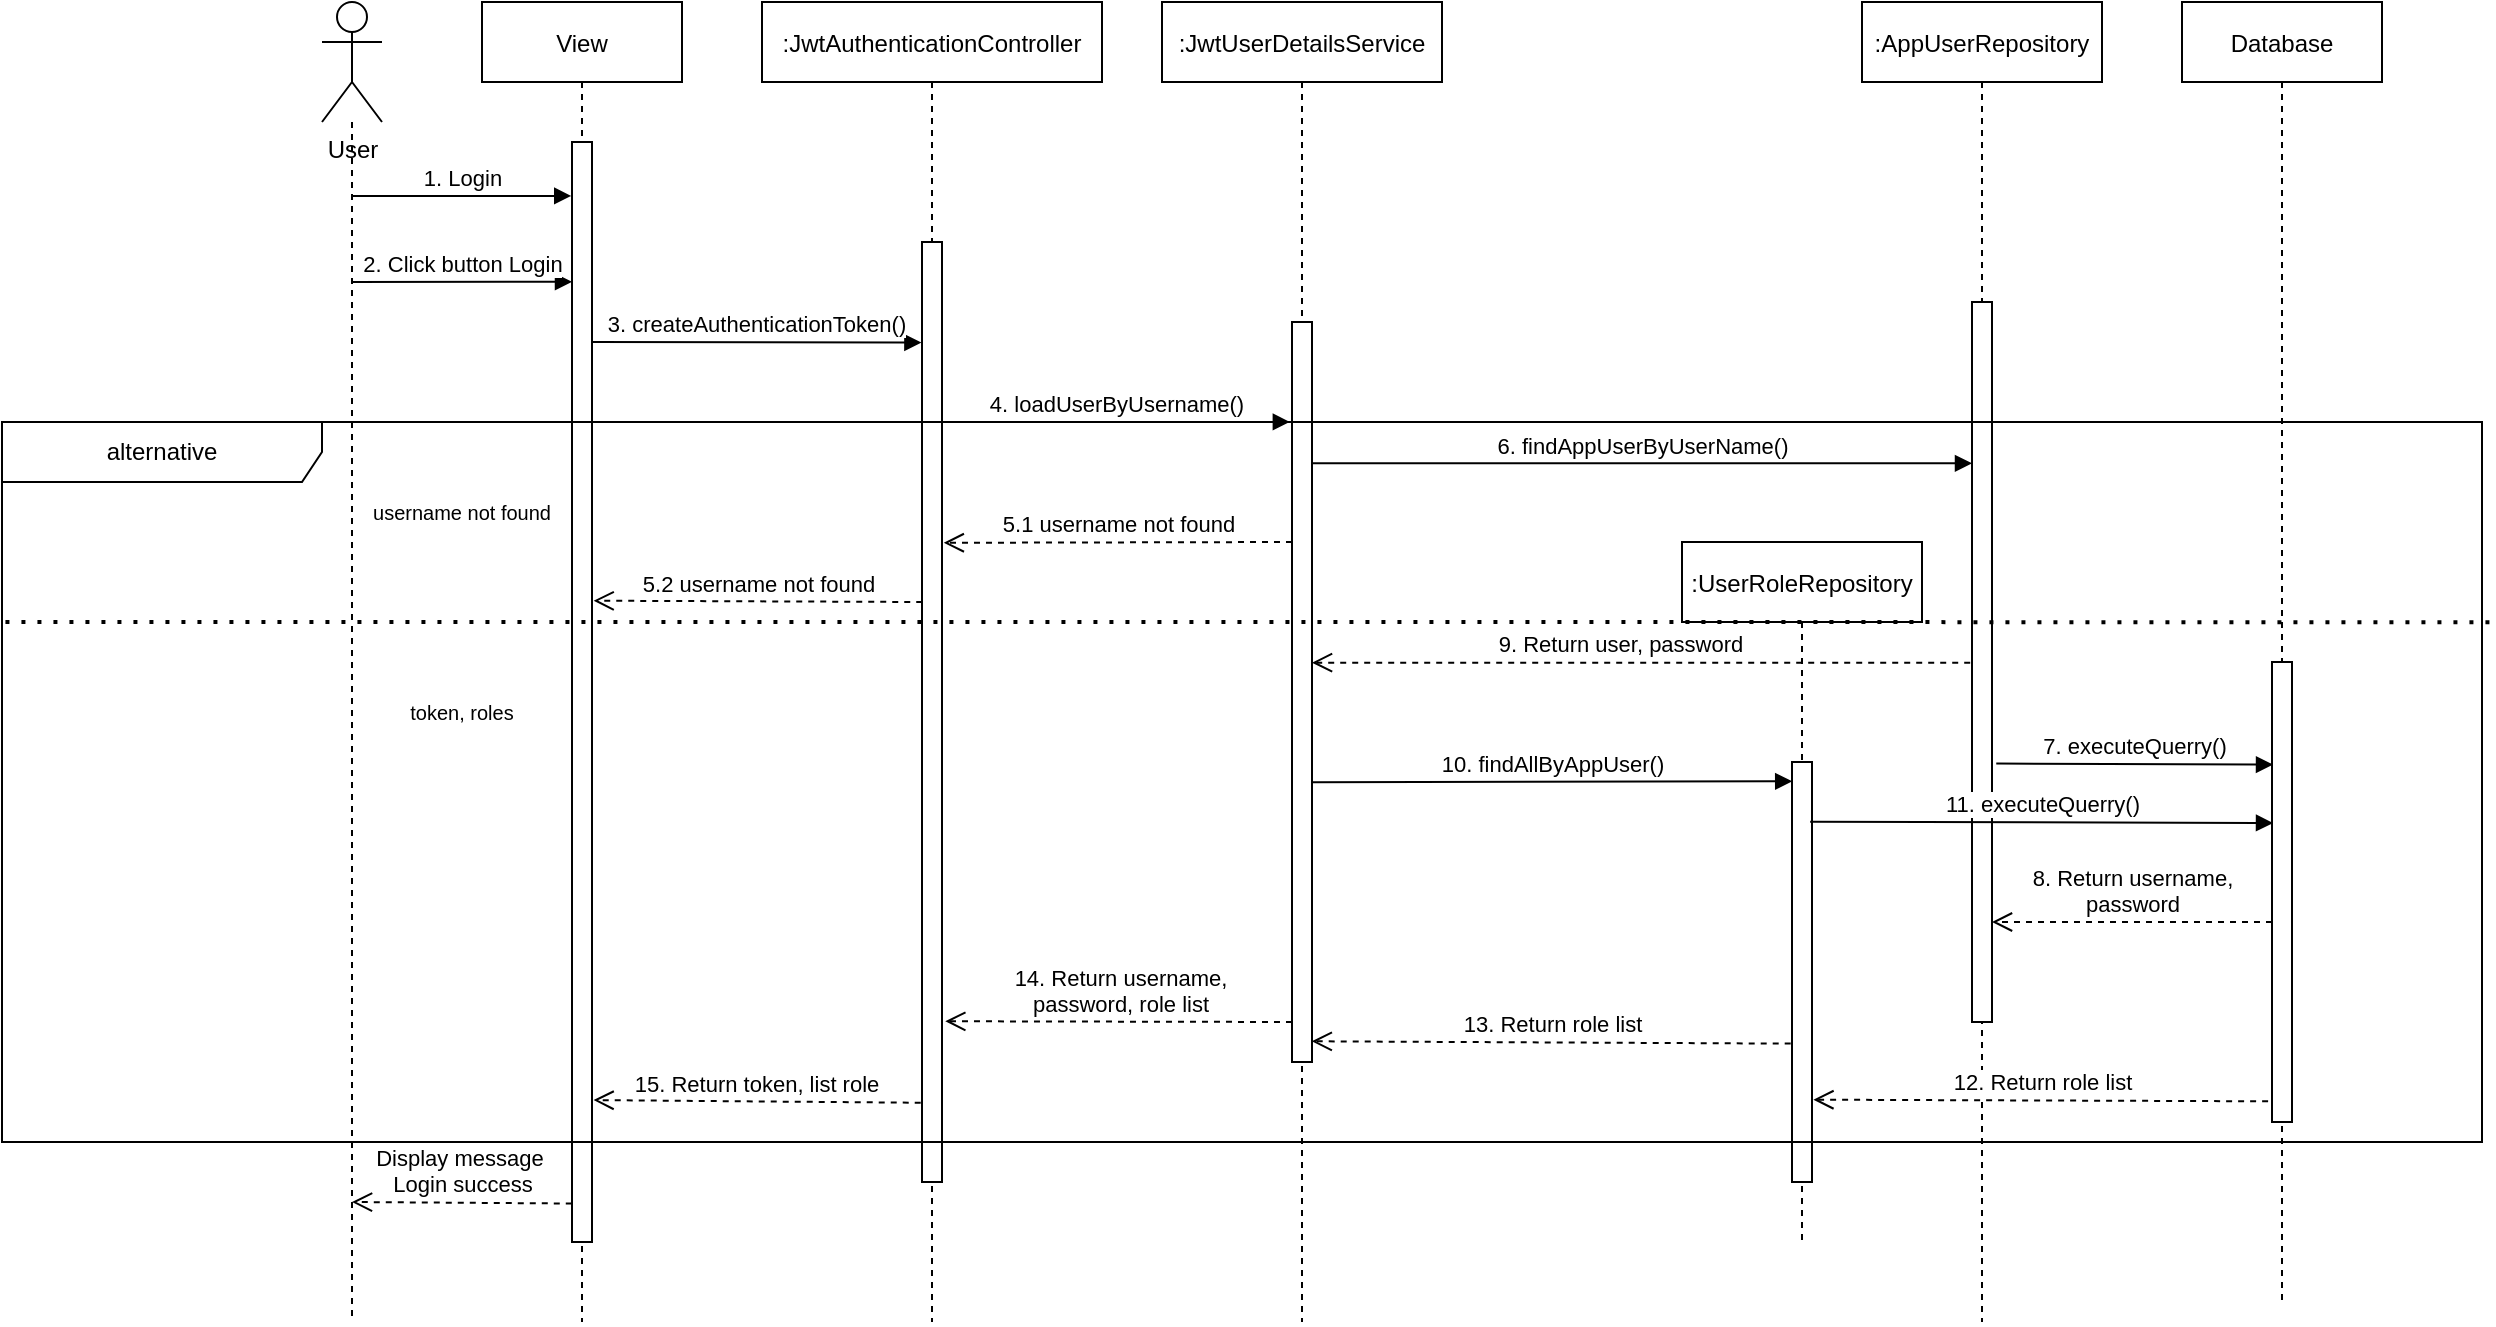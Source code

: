 <mxfile version="20.2.3" type="device"><diagram id="kgpKYQtTHZ0yAKxKKP6v" name="Page-1"><mxGraphModel dx="2272" dy="754" grid="1" gridSize="10" guides="1" tooltips="1" connect="1" arrows="1" fold="1" page="1" pageScale="1" pageWidth="850" pageHeight="1100" math="0" shadow="0"><root><mxCell id="0"/><mxCell id="1" parent="0"/><mxCell id="1rYxMRe_m1wBD9LGmmaj-11" style="edgeStyle=orthogonalEdgeStyle;rounded=0;orthogonalLoop=1;jettySize=auto;html=1;dashed=1;endArrow=none;endFill=0;" parent="1" source="1rYxMRe_m1wBD9LGmmaj-10" edge="1"><mxGeometry relative="1" as="geometry"><mxPoint x="95" y="1070" as="targetPoint"/></mxGeometry></mxCell><mxCell id="1rYxMRe_m1wBD9LGmmaj-10" value="User" style="shape=umlActor;verticalLabelPosition=bottom;verticalAlign=top;html=1;" parent="1" vertex="1"><mxGeometry x="80" y="410" width="30" height="60" as="geometry"/></mxCell><mxCell id="1rYxMRe_m1wBD9LGmmaj-12" value="View" style="shape=umlLifeline;perimeter=lifelinePerimeter;container=1;collapsible=0;recursiveResize=0;rounded=0;shadow=0;strokeWidth=1;" parent="1" vertex="1"><mxGeometry x="160" y="410" width="100" height="660" as="geometry"/></mxCell><mxCell id="qmz-Rkhk1G4MUNowT01Y-6" value="" style="html=1;points=[];perimeter=orthogonalPerimeter;" parent="1rYxMRe_m1wBD9LGmmaj-12" vertex="1"><mxGeometry x="45" y="70" width="10" height="550" as="geometry"/></mxCell><mxCell id="qmz-Rkhk1G4MUNowT01Y-3" value="1. Login" style="html=1;verticalAlign=bottom;endArrow=block;entryX=-0.038;entryY=0.049;entryDx=0;entryDy=0;entryPerimeter=0;" parent="1rYxMRe_m1wBD9LGmmaj-12" target="qmz-Rkhk1G4MUNowT01Y-6" edge="1"><mxGeometry width="80" relative="1" as="geometry"><mxPoint x="-65.02" y="97" as="sourcePoint"/><mxPoint x="39.98" y="97" as="targetPoint"/></mxGeometry></mxCell><mxCell id="qmz-Rkhk1G4MUNowT01Y-4" value="2. Click button Login" style="html=1;verticalAlign=bottom;endArrow=block;entryX=0.002;entryY=0.278;entryDx=0;entryDy=0;entryPerimeter=0;" parent="1rYxMRe_m1wBD9LGmmaj-12" edge="1"><mxGeometry width="80" relative="1" as="geometry"><mxPoint x="-65.02" y="140" as="sourcePoint"/><mxPoint x="45.0" y="139.9" as="targetPoint"/></mxGeometry></mxCell><mxCell id="qmz-Rkhk1G4MUNowT01Y-29" value="token, roles" style="text;html=1;strokeColor=none;fillColor=none;align=center;verticalAlign=middle;whiteSpace=wrap;rounded=0;fontSize=10;" parent="1rYxMRe_m1wBD9LGmmaj-12" vertex="1"><mxGeometry x="-60" y="340" width="100" height="30" as="geometry"/></mxCell><mxCell id="1rYxMRe_m1wBD9LGmmaj-13" value=":JwtAuthenticationController" style="shape=umlLifeline;perimeter=lifelinePerimeter;container=1;collapsible=0;recursiveResize=0;rounded=0;shadow=0;strokeWidth=1;" parent="1" vertex="1"><mxGeometry x="300" y="410" width="170" height="660" as="geometry"/></mxCell><mxCell id="qmz-Rkhk1G4MUNowT01Y-7" value="" style="html=1;points=[];perimeter=orthogonalPerimeter;" parent="1rYxMRe_m1wBD9LGmmaj-13" vertex="1"><mxGeometry x="80" y="120" width="10" height="470" as="geometry"/></mxCell><mxCell id="qmz-Rkhk1G4MUNowT01Y-14" value="4. loadUserByUsername()" style="html=1;verticalAlign=bottom;endArrow=block;entryX=-0.107;entryY=0.135;entryDx=0;entryDy=0;entryPerimeter=0;" parent="1rYxMRe_m1wBD9LGmmaj-13" target="qmz-Rkhk1G4MUNowT01Y-13" edge="1"><mxGeometry width="80" relative="1" as="geometry"><mxPoint x="90.0" y="210" as="sourcePoint"/><mxPoint x="170.0" y="210" as="targetPoint"/></mxGeometry></mxCell><mxCell id="1rYxMRe_m1wBD9LGmmaj-14" value=":JwtUserDetailsService" style="shape=umlLifeline;perimeter=lifelinePerimeter;container=1;collapsible=0;recursiveResize=0;rounded=0;shadow=0;strokeWidth=1;" parent="1" vertex="1"><mxGeometry x="500" y="410" width="140" height="660" as="geometry"/></mxCell><mxCell id="qmz-Rkhk1G4MUNowT01Y-13" value="" style="html=1;points=[];perimeter=orthogonalPerimeter;" parent="1rYxMRe_m1wBD9LGmmaj-14" vertex="1"><mxGeometry x="65" y="160" width="10" height="370" as="geometry"/></mxCell><mxCell id="1rYxMRe_m1wBD9LGmmaj-15" value=":AppUserRepository" style="shape=umlLifeline;perimeter=lifelinePerimeter;container=1;collapsible=0;recursiveResize=0;rounded=0;shadow=0;strokeWidth=1;" parent="1" vertex="1"><mxGeometry x="850" y="410" width="120" height="660" as="geometry"/></mxCell><mxCell id="qmz-Rkhk1G4MUNowT01Y-15" value="" style="html=1;points=[];perimeter=orthogonalPerimeter;" parent="1rYxMRe_m1wBD9LGmmaj-15" vertex="1"><mxGeometry x="55" y="150" width="10" height="360" as="geometry"/></mxCell><mxCell id="1rYxMRe_m1wBD9LGmmaj-16" value="Database" style="shape=umlLifeline;perimeter=lifelinePerimeter;container=1;collapsible=0;recursiveResize=0;rounded=0;shadow=0;strokeWidth=1;" parent="1" vertex="1"><mxGeometry x="1010" y="410" width="100" height="650" as="geometry"/></mxCell><mxCell id="qmz-Rkhk1G4MUNowT01Y-17" value="" style="html=1;points=[];perimeter=orthogonalPerimeter;" parent="1rYxMRe_m1wBD9LGmmaj-16" vertex="1"><mxGeometry x="45" y="330" width="10" height="230" as="geometry"/></mxCell><mxCell id="qmz-Rkhk1G4MUNowT01Y-20" value="8. Return username,&lt;br&gt;password" style="html=1;verticalAlign=bottom;endArrow=open;dashed=1;endSize=8;" parent="1rYxMRe_m1wBD9LGmmaj-16" target="qmz-Rkhk1G4MUNowT01Y-15" edge="1"><mxGeometry relative="1" as="geometry"><mxPoint x="45" y="460" as="sourcePoint"/><mxPoint x="-35" y="460" as="targetPoint"/></mxGeometry></mxCell><mxCell id="qmz-Rkhk1G4MUNowT01Y-10" value="3. createAuthenticationToken()" style="html=1;verticalAlign=bottom;endArrow=block;entryX=-0.03;entryY=0.107;entryDx=0;entryDy=0;entryPerimeter=0;" parent="1" target="qmz-Rkhk1G4MUNowT01Y-7" edge="1"><mxGeometry width="80" relative="1" as="geometry"><mxPoint x="215" y="580" as="sourcePoint"/><mxPoint x="355" y="580" as="targetPoint"/></mxGeometry></mxCell><mxCell id="qmz-Rkhk1G4MUNowT01Y-16" value="6. findAppUserByUserName()" style="html=1;verticalAlign=bottom;endArrow=block;exitX=0.997;exitY=0.191;exitDx=0;exitDy=0;exitPerimeter=0;" parent="1" source="qmz-Rkhk1G4MUNowT01Y-13" target="qmz-Rkhk1G4MUNowT01Y-15" edge="1"><mxGeometry width="80" relative="1" as="geometry"><mxPoint x="575.339" y="710" as="sourcePoint"/><mxPoint x="690" y="710" as="targetPoint"/></mxGeometry></mxCell><mxCell id="qmz-Rkhk1G4MUNowT01Y-22" value="14. Return username,&lt;br&gt;password, role list" style="html=1;verticalAlign=bottom;endArrow=open;dashed=1;endSize=8;entryX=1.164;entryY=0.829;entryDx=0;entryDy=0;entryPerimeter=0;" parent="1" target="qmz-Rkhk1G4MUNowT01Y-7" edge="1"><mxGeometry relative="1" as="geometry"><mxPoint x="565" y="920" as="sourcePoint"/><mxPoint x="405" y="920" as="targetPoint"/></mxGeometry></mxCell><mxCell id="qmz-Rkhk1G4MUNowT01Y-23" value="15. Return token, list role" style="html=1;verticalAlign=bottom;endArrow=open;dashed=1;endSize=8;entryX=1.079;entryY=0.871;entryDx=0;entryDy=0;entryPerimeter=0;" parent="1" target="qmz-Rkhk1G4MUNowT01Y-6" edge="1"><mxGeometry relative="1" as="geometry"><mxPoint x="379.36" y="960.37" as="sourcePoint"/><mxPoint x="240" y="960" as="targetPoint"/></mxGeometry></mxCell><mxCell id="qmz-Rkhk1G4MUNowT01Y-25" value="5.1 username not found" style="html=1;verticalAlign=bottom;endArrow=open;dashed=1;endSize=8;entryX=1.088;entryY=0.32;entryDx=0;entryDy=0;entryPerimeter=0;" parent="1" target="qmz-Rkhk1G4MUNowT01Y-7" edge="1"><mxGeometry relative="1" as="geometry"><mxPoint x="565" y="680" as="sourcePoint"/><mxPoint x="485" y="680" as="targetPoint"/></mxGeometry></mxCell><mxCell id="qmz-Rkhk1G4MUNowT01Y-26" value="5.2 username not found" style="html=1;verticalAlign=bottom;endArrow=open;dashed=1;endSize=8;entryX=1.082;entryY=0.417;entryDx=0;entryDy=0;entryPerimeter=0;" parent="1" target="qmz-Rkhk1G4MUNowT01Y-6" edge="1"><mxGeometry relative="1" as="geometry"><mxPoint x="380.12" y="710" as="sourcePoint"/><mxPoint x="240" y="710" as="targetPoint"/></mxGeometry></mxCell><mxCell id="qmz-Rkhk1G4MUNowT01Y-27" value="username not found" style="text;html=1;strokeColor=none;fillColor=none;align=center;verticalAlign=middle;whiteSpace=wrap;rounded=0;fontSize=10;" parent="1" vertex="1"><mxGeometry x="100" y="650" width="100" height="30" as="geometry"/></mxCell><mxCell id="qmz-Rkhk1G4MUNowT01Y-30" value="Display message&amp;nbsp;&lt;br&gt;Login success" style="html=1;verticalAlign=bottom;endArrow=open;dashed=1;endSize=8;exitX=-0.011;exitY=0.965;exitDx=0;exitDy=0;exitPerimeter=0;" parent="1" source="qmz-Rkhk1G4MUNowT01Y-6" edge="1"><mxGeometry relative="1" as="geometry"><mxPoint x="200" y="1010" as="sourcePoint"/><mxPoint x="95" y="1010" as="targetPoint"/></mxGeometry></mxCell><mxCell id="qmz-Rkhk1G4MUNowT01Y-21" value="9. Return user, password" style="html=1;verticalAlign=bottom;endArrow=open;dashed=1;endSize=8;exitX=-0.09;exitY=0.501;exitDx=0;exitDy=0;exitPerimeter=0;" parent="1" source="qmz-Rkhk1G4MUNowT01Y-15" target="qmz-Rkhk1G4MUNowT01Y-13" edge="1"><mxGeometry x="0.062" relative="1" as="geometry"><mxPoint x="900" y="740" as="sourcePoint"/><mxPoint x="595" y="900" as="targetPoint"/><mxPoint as="offset"/></mxGeometry></mxCell><mxCell id="B4eRHXr9CjJ5Q1LvAJyQ-1" value=":UserRoleRepository" style="shape=umlLifeline;perimeter=lifelinePerimeter;container=1;collapsible=0;recursiveResize=0;rounded=0;shadow=0;strokeWidth=1;" parent="1" vertex="1"><mxGeometry x="760" y="680" width="120" height="350" as="geometry"/></mxCell><mxCell id="B4eRHXr9CjJ5Q1LvAJyQ-2" value="" style="html=1;points=[];perimeter=orthogonalPerimeter;" parent="B4eRHXr9CjJ5Q1LvAJyQ-1" vertex="1"><mxGeometry x="55" y="110" width="10" height="210" as="geometry"/></mxCell><mxCell id="B4eRHXr9CjJ5Q1LvAJyQ-3" value="10. findAllByAppUser()" style="html=1;verticalAlign=bottom;endArrow=block;exitX=1.173;exitY=0.622;exitDx=0;exitDy=0;exitPerimeter=0;entryX=0.01;entryY=0.046;entryDx=0;entryDy=0;entryPerimeter=0;" parent="1" target="B4eRHXr9CjJ5Q1LvAJyQ-2" edge="1"><mxGeometry width="80" relative="1" as="geometry"><mxPoint x="574.73" y="800.14" as="sourcePoint"/><mxPoint x="750" y="800" as="targetPoint"/></mxGeometry></mxCell><mxCell id="qmz-Rkhk1G4MUNowT01Y-19" value="7. executeQuerry()" style="html=1;verticalAlign=bottom;endArrow=block;exitX=1.214;exitY=0.641;exitDx=0;exitDy=0;exitPerimeter=0;entryX=0.051;entryY=0.223;entryDx=0;entryDy=0;entryPerimeter=0;" parent="1" source="qmz-Rkhk1G4MUNowT01Y-15" target="qmz-Rkhk1G4MUNowT01Y-17" edge="1"><mxGeometry width="80" relative="1" as="geometry"><mxPoint x="915" y="830.05" as="sourcePoint"/><mxPoint x="1030" y="790" as="targetPoint"/></mxGeometry></mxCell><mxCell id="B4eRHXr9CjJ5Q1LvAJyQ-4" value="11. executeQuerry()" style="html=1;verticalAlign=bottom;endArrow=block;exitX=0.908;exitY=0.142;exitDx=0;exitDy=0;exitPerimeter=0;entryX=0.051;entryY=0.35;entryDx=0;entryDy=0;entryPerimeter=0;" parent="1" source="B4eRHXr9CjJ5Q1LvAJyQ-2" target="qmz-Rkhk1G4MUNowT01Y-17" edge="1"><mxGeometry width="80" relative="1" as="geometry"><mxPoint x="915" y="819.9" as="sourcePoint"/><mxPoint x="1055.56" y="819.86" as="targetPoint"/></mxGeometry></mxCell><mxCell id="B4eRHXr9CjJ5Q1LvAJyQ-5" value="12. Return role list" style="html=1;verticalAlign=bottom;endArrow=open;dashed=1;endSize=8;entryX=1.071;entryY=0.804;entryDx=0;entryDy=0;entryPerimeter=0;exitX=-0.194;exitY=0.955;exitDx=0;exitDy=0;exitPerimeter=0;" parent="1" source="qmz-Rkhk1G4MUNowT01Y-17" target="B4eRHXr9CjJ5Q1LvAJyQ-2" edge="1"><mxGeometry relative="1" as="geometry"><mxPoint x="1055.0" y="900" as="sourcePoint"/><mxPoint x="915.0" y="900" as="targetPoint"/></mxGeometry></mxCell><mxCell id="B4eRHXr9CjJ5Q1LvAJyQ-6" value="13. Return role list" style="html=1;verticalAlign=bottom;endArrow=open;dashed=1;endSize=8;entryX=0.988;entryY=0.972;entryDx=0;entryDy=0;entryPerimeter=0;exitX=-0.194;exitY=0.955;exitDx=0;exitDy=0;exitPerimeter=0;" parent="1" target="qmz-Rkhk1G4MUNowT01Y-13" edge="1"><mxGeometry relative="1" as="geometry"><mxPoint x="814.35" y="930.81" as="sourcePoint"/><mxPoint x="587" y="930.0" as="targetPoint"/></mxGeometry></mxCell><mxCell id="aUibMhwb1qIDEOutr5CQ-1" value="alternative" style="shape=umlFrame;whiteSpace=wrap;html=1;width=160;height=30;" vertex="1" parent="1"><mxGeometry x="-80" y="620" width="1240" height="360" as="geometry"/></mxCell><mxCell id="aUibMhwb1qIDEOutr5CQ-3" value="" style="endArrow=none;dashed=1;html=1;dashPattern=1 3;strokeWidth=2;rounded=0;exitX=1.003;exitY=0.278;exitDx=0;exitDy=0;exitPerimeter=0;" edge="1" parent="1" source="aUibMhwb1qIDEOutr5CQ-1"><mxGeometry width="50" height="50" relative="1" as="geometry"><mxPoint x="-140" y="720" as="sourcePoint"/><mxPoint x="-80" y="720" as="targetPoint"/></mxGeometry></mxCell></root></mxGraphModel></diagram></mxfile>